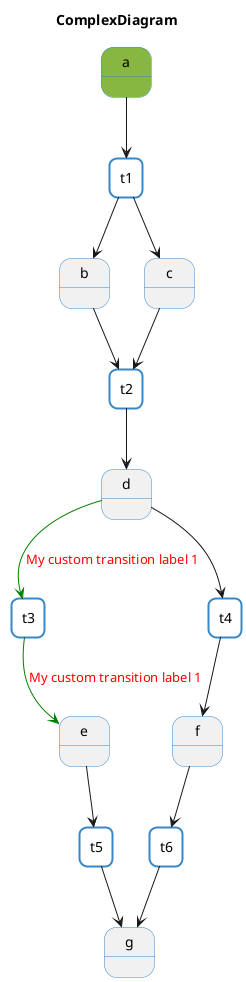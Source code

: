 @startuml
allow_mixing
title ComplexDiagram
skinparam titleBorderRoundCorner 15
skinparam titleBorderThickness 2
skinparam state {
    BackgroundColor<<initial>> #87b741
    BackgroundColor<<marked>> #3887C6
    BorderColor #3887C6
    BorderColor<<marked>> Black
    FontColor<<marked>> White
}
skinparam agent {
    BackgroundColor #ffffff
    BorderColor #3887C6
}
state "a" <<initial>>
state "b"
state "c"
state "d"
state "e"
state "f"
state "g"
agent "t1"
agent "t2"
agent "t3"
agent "t4"
agent "t5"
agent "t6"
"a" --> "t1"
"t1" --> "b"
"t1" --> "c"
"b" --> "t2"
"t2" --> "d"
"c" --> "t2"
"d" -[#Green]-> "t3": "<font color=Red>My custom transition label 1</font>"
"t3" -[#Green]-> "e": "<font color=Red>My custom transition label 1</font>"
"d" --> "t4"
"t4" --> "f"
"e" --> "t5"
"t5" --> "g"
"f" --> "t6"
"t6" --> "g"
@enduml
